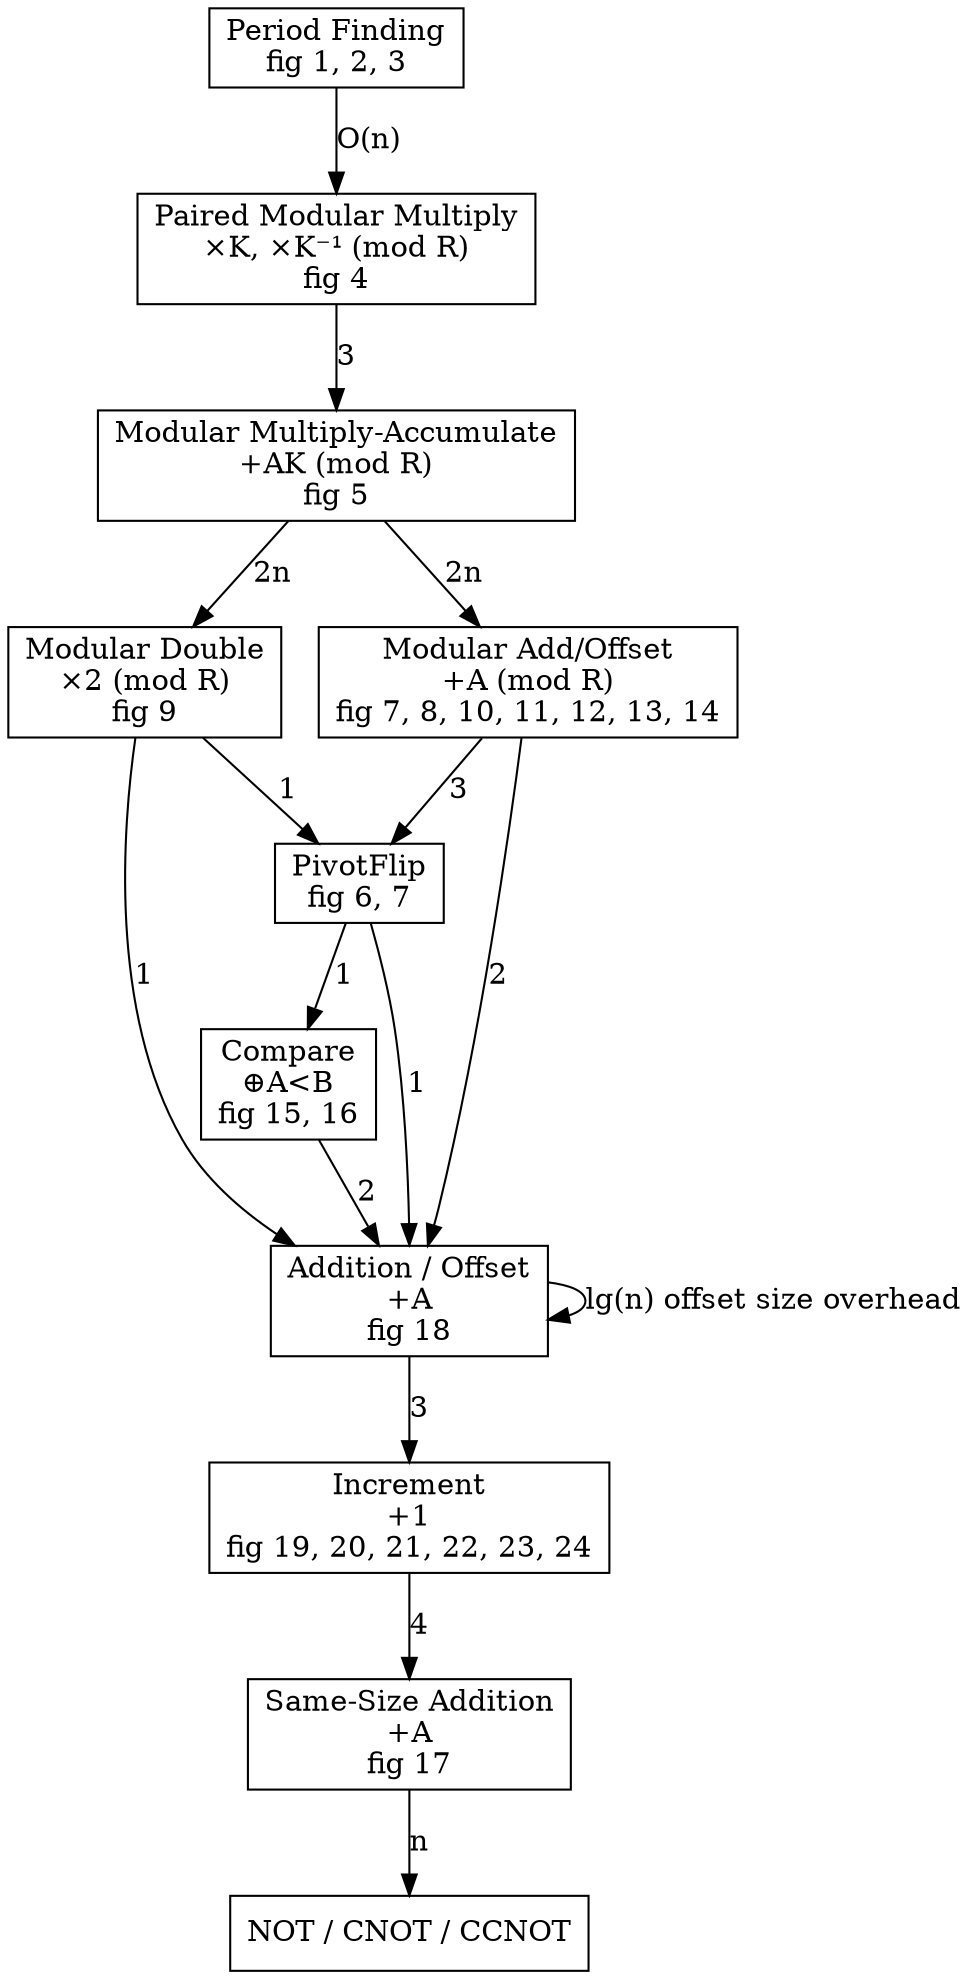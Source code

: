 digraph G {
  node [shape=box]
  
  PeriodFinding [label="Period Finding\nfig 1, 2, 3"]
  ModularPairedMultiply [label="Paired Modular Multiply\n×K, ×K⁻¹ (mod R)\nfig 4"]
  ModularMultiplyAccumulate [label="Modular Multiply-Accumulate\n+AK (mod R)\nfig 5"]
  PivotFlip [label="PivotFlip\nfig 6, 7"]
  ModularDouble [label="Modular Double\n×2 (mod R)\nfig 9"]
  ModularAdd [label="Modular Add/Offset\n+A (mod R)\nfig 7, 8, 10, 11, 12, 13, 14"]
  Compare [label="Compare\n⊕A<B\nfig 15, 16"]
  Add [label="Addition / Offset\n+A\nfig 18"]
  Increment [label="Increment\n+1\nfig 19, 20, 21, 22, 23, 24"]
  SameSizeAdd [label="Same-Size Addition\n+A\nfig 17"]
  Leaf [label="NOT / CNOT / CCNOT"]

  edge [label="O(n)"]
  PeriodFinding -> ModularPairedMultiply

  edge [label="3"]
  ModularPairedMultiply -> ModularMultiplyAccumulate

  edge [label="2n"]
  ModularMultiplyAccumulate -> ModularDouble, ModularAdd

  edge [label="1"]
  ModularDouble -> PivotFlip, Add

  edge [label="2"]
  ModularAdd -> Add
  edge [label="3"]
  ModularAdd -> PivotFlip

  edge [label="1"]
  PivotFlip -> Compare, Add

  edge [label="2"]
  Compare -> Add

  edge [label="3"]
  Add -> Increment
  edge [label="lg(n) offset size overhead"]
  Add -> Add

  edge [label="4"]
  Increment -> SameSizeAdd

  edge [label="n"]
  SameSizeAdd -> Leaf
}

